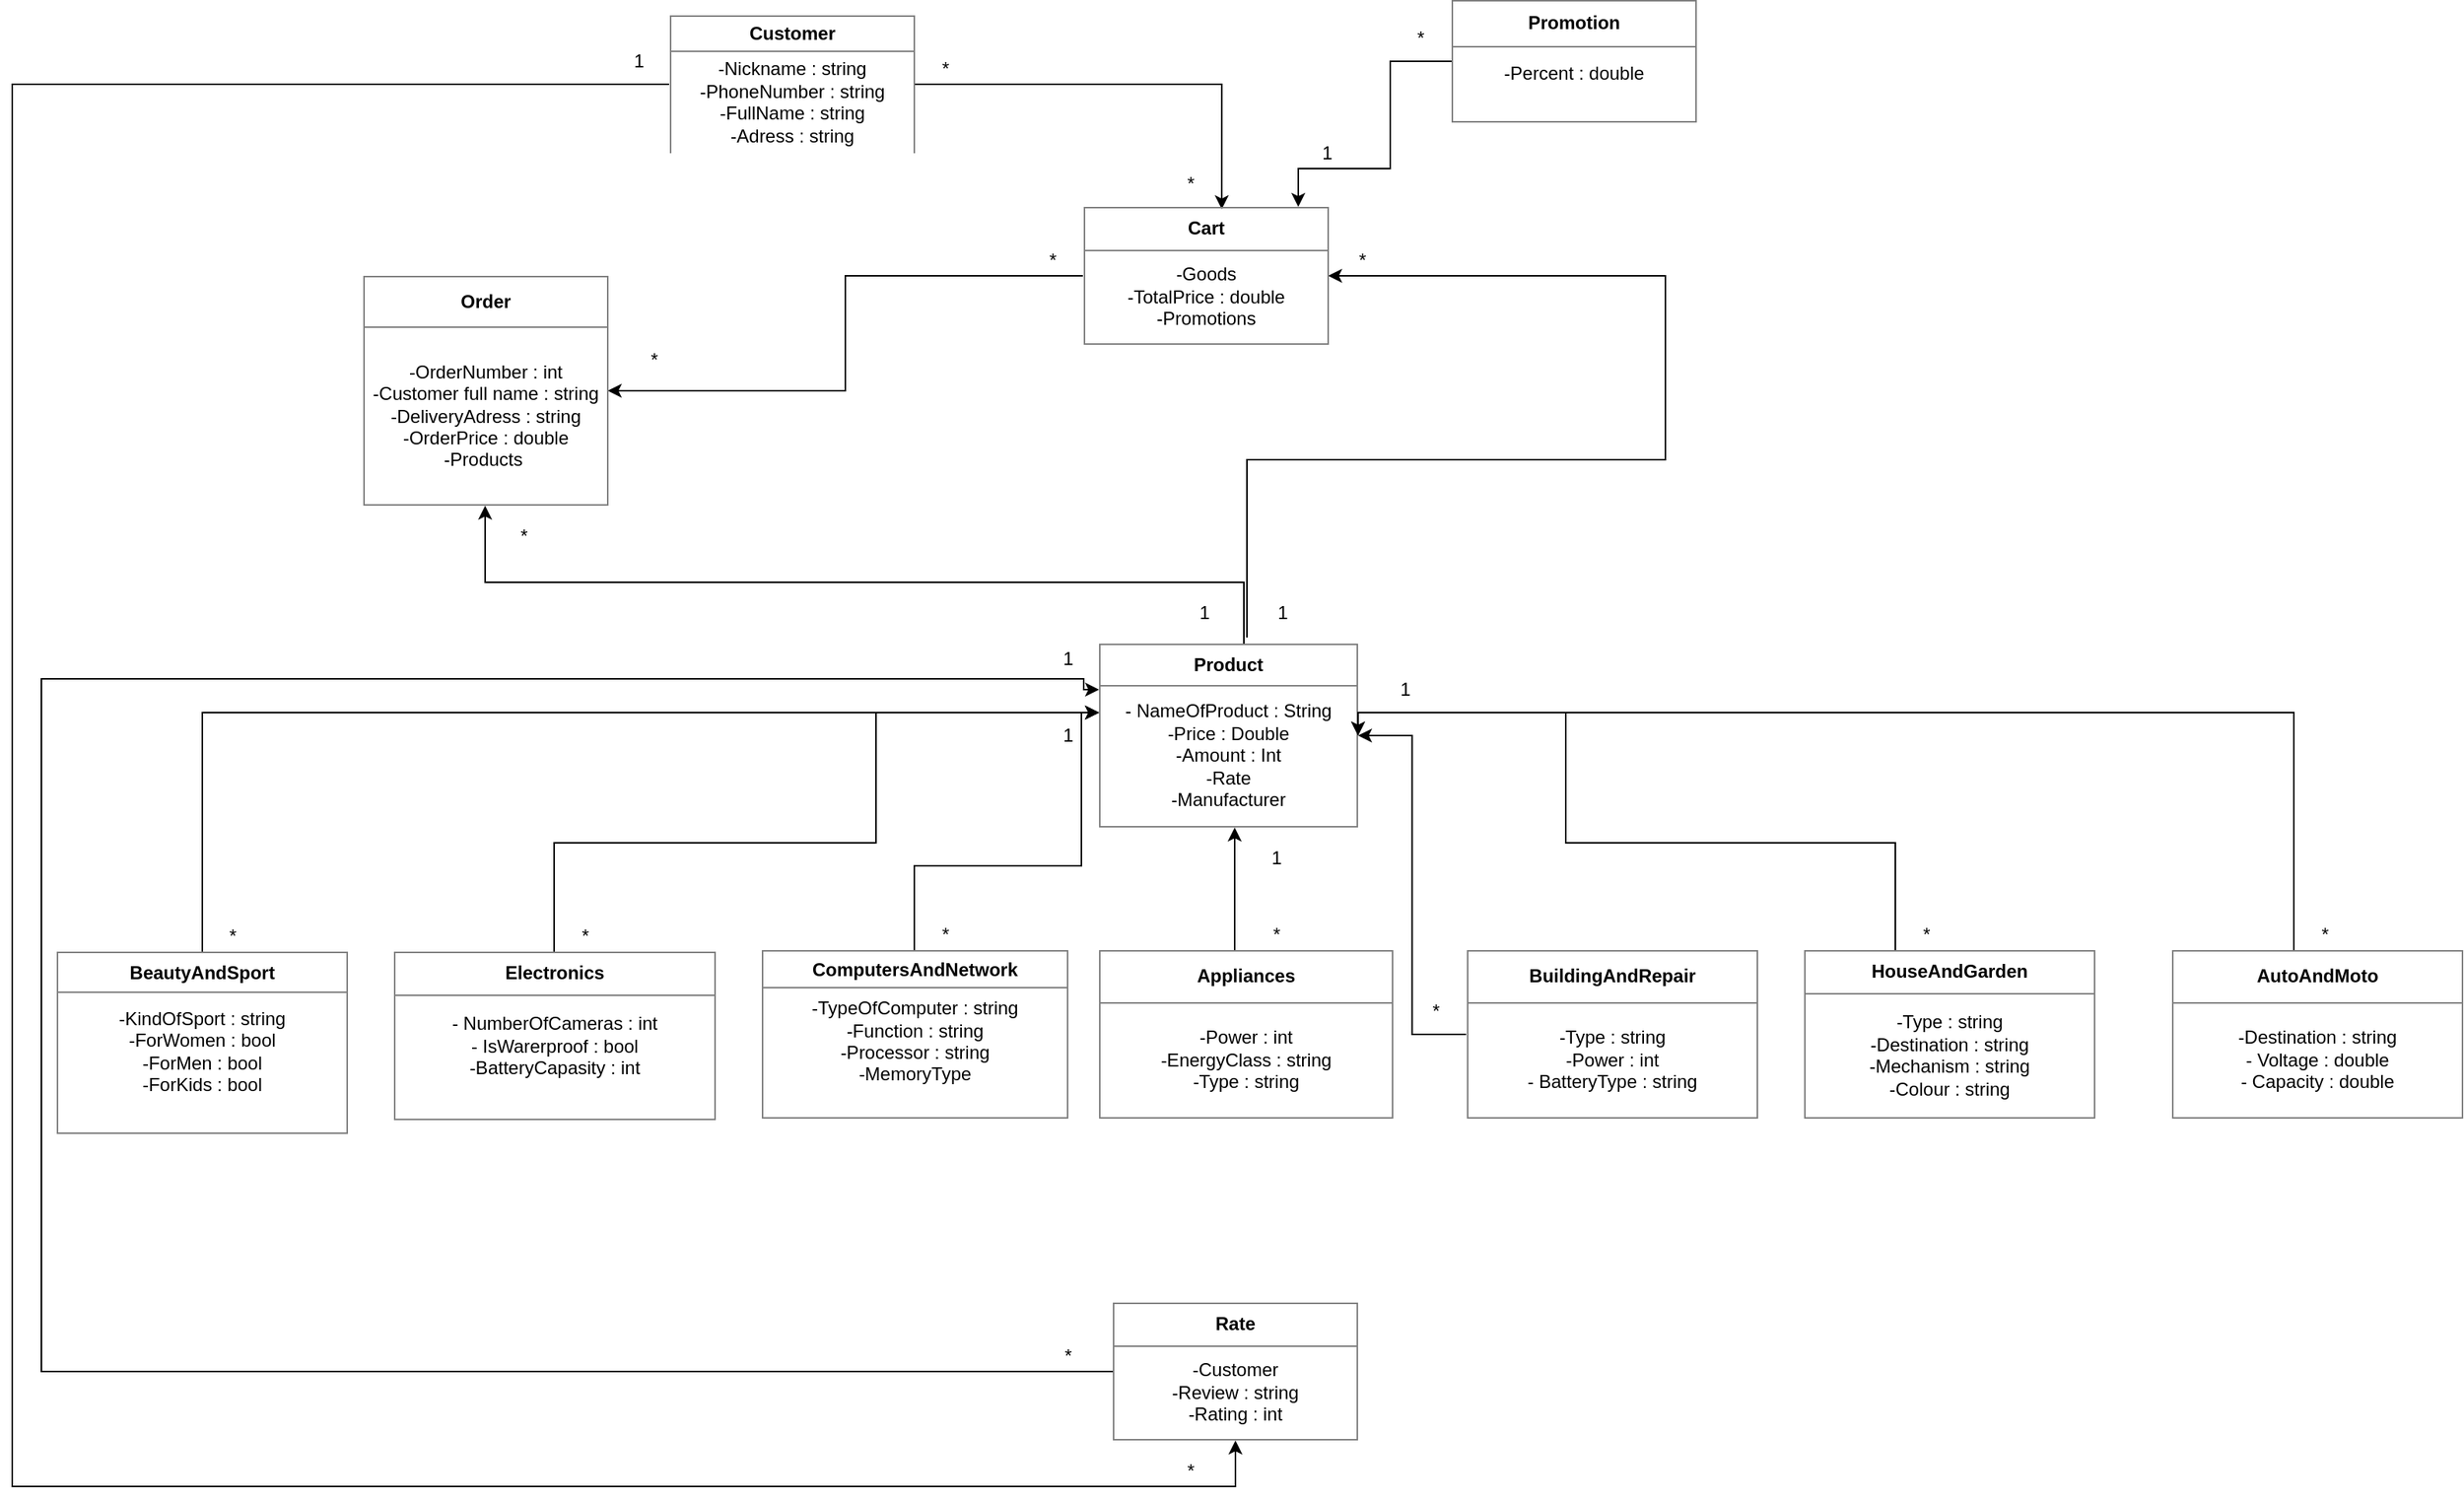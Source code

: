 <mxfile version="10.6.5" type="github"><diagram name="Page-1" id="9f46799a-70d6-7492-0946-bef42562c5a5"><mxGraphModel dx="2323" dy="1273" grid="1" gridSize="10" guides="1" tooltips="1" connect="1" arrows="1" fold="1" page="1" pageScale="1" pageWidth="1654" pageHeight="1169" background="#ffffff" math="0" shadow="0"><root><mxCell id="0"/><mxCell id="1" parent="0"/><mxCell id="RDBug3CCDUZKfXKjag2R-1" value="&lt;table border=&quot;1&quot; width=&quot;100%&quot; cellpadding=&quot;4&quot; style=&quot;width: 100% ; height: 100% ; border-collapse: collapse&quot;&gt;&lt;tbody&gt;&lt;tr&gt;&lt;th align=&quot;center&quot;&gt;Product&lt;/th&gt;&lt;/tr&gt;&lt;tr&gt;&lt;td align=&quot;center&quot;&gt;- NameOfProduct : String&lt;br&gt;-Price : Double&lt;br&gt;-Amount : Int&lt;br&gt;-Rate&lt;br&gt;-Manufacturer&lt;/td&gt;&lt;/tr&gt;&lt;/tbody&gt;&lt;/table&gt;" style="text;html=1;strokeColor=none;fillColor=none;overflow=fill;" parent="1" vertex="1"><mxGeometry x="740" y="600" width="169" height="120" as="geometry"/></mxCell><mxCell id="RDBug3CCDUZKfXKjag2R-11" style="edgeStyle=orthogonalEdgeStyle;rounded=0;orthogonalLoop=1;jettySize=auto;html=1;" parent="1" source="RDBug3CCDUZKfXKjag2R-5" edge="1"><mxGeometry relative="1" as="geometry"><Array as="points"><mxPoint x="384.5" y="730"/><mxPoint x="594.5" y="730"/><mxPoint x="594.5" y="645"/></Array><mxPoint x="740" y="645" as="targetPoint"/></mxGeometry></mxCell><mxCell id="RDBug3CCDUZKfXKjag2R-5" value="&lt;table border=&quot;1&quot; width=&quot;100%&quot; cellpadding=&quot;4&quot; style=&quot;width: 100% ; height: 100% ; border-collapse: collapse&quot;&gt;&lt;tbody&gt;&lt;tr&gt;&lt;th align=&quot;center&quot;&gt;Electronics&lt;/th&gt;&lt;/tr&gt;&lt;tr&gt;&lt;td align=&quot;center&quot;&gt;- NumberOfCameras : int&lt;br&gt;- IsWarerproof : bool&lt;br&gt;-BatteryCapasity : int&lt;br&gt;&lt;br&gt;&lt;/td&gt;&lt;/tr&gt;&lt;/tbody&gt;&lt;/table&gt;" style="text;html=1;strokeColor=none;fillColor=none;overflow=fill;" parent="1" vertex="1"><mxGeometry x="279.5" y="801" width="210" height="110" as="geometry"/></mxCell><mxCell id="RDBug3CCDUZKfXKjag2R-9" style="edgeStyle=orthogonalEdgeStyle;rounded=0;orthogonalLoop=1;jettySize=auto;html=1;" parent="1" source="RDBug3CCDUZKfXKjag2R-6" edge="1"><mxGeometry relative="1" as="geometry"><Array as="points"><mxPoint x="828.5" y="720"/><mxPoint x="828.5" y="720"/></Array><mxPoint x="829" y="720" as="targetPoint"/></mxGeometry></mxCell><mxCell id="RDBug3CCDUZKfXKjag2R-6" value="&lt;table border=&quot;1&quot; width=&quot;100%&quot; cellpadding=&quot;4&quot; style=&quot;width: 100% ; height: 100% ; border-collapse: collapse&quot;&gt;&lt;tbody&gt;&lt;tr&gt;&lt;th align=&quot;center&quot;&gt;Appliances&lt;/th&gt;&lt;/tr&gt;&lt;tr&gt;&lt;td align=&quot;center&quot;&gt;-Power : int&lt;br&gt;-EnergyClass : string&lt;br&gt;-Type : string&lt;br&gt;&lt;/td&gt;&lt;/tr&gt;&lt;/tbody&gt;&lt;/table&gt;" style="text;html=1;strokeColor=none;fillColor=none;overflow=fill;" parent="1" vertex="1"><mxGeometry x="739.5" y="800" width="192" height="110" as="geometry"/></mxCell><mxCell id="RDBug3CCDUZKfXKjag2R-10" style="edgeStyle=orthogonalEdgeStyle;rounded=0;orthogonalLoop=1;jettySize=auto;html=1;" parent="1" source="RDBug3CCDUZKfXKjag2R-7" edge="1"><mxGeometry relative="1" as="geometry"><Array as="points"><mxPoint x="619.5" y="745"/><mxPoint x="728.5" y="745"/><mxPoint x="728.5" y="645"/></Array><mxPoint x="740" y="645" as="targetPoint"/></mxGeometry></mxCell><mxCell id="RDBug3CCDUZKfXKjag2R-7" value="&lt;table border=&quot;1&quot; width=&quot;100%&quot; cellpadding=&quot;4&quot; style=&quot;width: 100% ; height: 100% ; border-collapse: collapse&quot;&gt;&lt;tbody&gt;&lt;tr&gt;&lt;th align=&quot;center&quot;&gt;ComputersAndNetwork&lt;/th&gt;&lt;/tr&gt;&lt;tr&gt;&lt;td align=&quot;center&quot;&gt;-TypeOfComputer : string&lt;br&gt;-Function : string&lt;br&gt;-Processor : string&lt;br&gt;-MemoryType&lt;br&gt;&lt;br&gt;&lt;/td&gt;&lt;/tr&gt;&lt;/tbody&gt;&lt;/table&gt;" style="text;html=1;strokeColor=none;fillColor=none;overflow=fill;" parent="1" vertex="1"><mxGeometry x="519.5" y="800" width="200" height="110" as="geometry"/></mxCell><mxCell id="RDBug3CCDUZKfXKjag2R-15" style="edgeStyle=orthogonalEdgeStyle;rounded=0;orthogonalLoop=1;jettySize=auto;html=1;entryX=1;entryY=0.5;entryDx=0;entryDy=0;" parent="1" source="RDBug3CCDUZKfXKjag2R-14" target="RDBug3CCDUZKfXKjag2R-1" edge="1"><mxGeometry relative="1" as="geometry"/></mxCell><mxCell id="RDBug3CCDUZKfXKjag2R-14" value="&lt;table border=&quot;1&quot; width=&quot;100%&quot; cellpadding=&quot;4&quot; style=&quot;width: 100% ; height: 100% ; border-collapse: collapse&quot;&gt;&lt;tbody&gt;&lt;tr&gt;&lt;th align=&quot;center&quot;&gt;BuildingAndRepair&lt;/th&gt;&lt;/tr&gt;&lt;tr&gt;&lt;td align=&quot;center&quot;&gt;-Type : string&lt;br&gt;-Power : int&lt;br&gt;- BatteryType : string&lt;/td&gt;&lt;/tr&gt;&lt;/tbody&gt;&lt;/table&gt;" style="text;html=1;strokeColor=none;fillColor=none;overflow=fill;" parent="1" vertex="1"><mxGeometry x="979.5" y="800" width="190" height="110" as="geometry"/></mxCell><mxCell id="RDBug3CCDUZKfXKjag2R-17" style="edgeStyle=orthogonalEdgeStyle;rounded=0;orthogonalLoop=1;jettySize=auto;html=1;entryX=1;entryY=0.5;entryDx=0;entryDy=0;" parent="1" source="RDBug3CCDUZKfXKjag2R-16" target="RDBug3CCDUZKfXKjag2R-1" edge="1"><mxGeometry relative="1" as="geometry"><Array as="points"><mxPoint x="1259.5" y="730"/><mxPoint x="1044.5" y="730"/><mxPoint x="1044.5" y="645"/></Array></mxGeometry></mxCell><mxCell id="RDBug3CCDUZKfXKjag2R-16" value="&lt;table border=&quot;1&quot; width=&quot;100%&quot; cellpadding=&quot;4&quot; style=&quot;width: 100% ; height: 100% ; border-collapse: collapse&quot;&gt;&lt;tbody&gt;&lt;tr&gt;&lt;th align=&quot;center&quot;&gt;HouseAndGarden&lt;/th&gt;&lt;/tr&gt;&lt;tr&gt;&lt;td align=&quot;center&quot;&gt;-Type : string&lt;br&gt;-Destination : string&lt;br&gt;-Mechanism : string&lt;br&gt;-Colour : string&lt;/td&gt;&lt;/tr&gt;&lt;/tbody&gt;&lt;/table&gt;" style="text;html=1;strokeColor=none;fillColor=none;overflow=fill;" parent="1" vertex="1"><mxGeometry x="1199.5" y="800" width="190" height="110" as="geometry"/></mxCell><mxCell id="RDBug3CCDUZKfXKjag2R-21" style="edgeStyle=orthogonalEdgeStyle;rounded=0;orthogonalLoop=1;jettySize=auto;html=1;entryX=1;entryY=0.5;entryDx=0;entryDy=0;" parent="1" source="RDBug3CCDUZKfXKjag2R-18" target="RDBug3CCDUZKfXKjag2R-1" edge="1"><mxGeometry relative="1" as="geometry"><Array as="points"><mxPoint x="1519.5" y="645"/></Array></mxGeometry></mxCell><mxCell id="RDBug3CCDUZKfXKjag2R-18" value="&lt;table border=&quot;1&quot; width=&quot;100%&quot; cellpadding=&quot;4&quot; style=&quot;width: 100% ; height: 100% ; border-collapse: collapse&quot;&gt;&lt;tbody&gt;&lt;tr&gt;&lt;th align=&quot;center&quot;&gt;AutoAndMoto&lt;/th&gt;&lt;/tr&gt;&lt;tr&gt;&lt;td align=&quot;center&quot;&gt;-Destination : string&lt;br&gt;- Voltage : double&lt;br&gt;- Capacity : double&lt;/td&gt;&lt;/tr&gt;&lt;/tbody&gt;&lt;/table&gt;" style="text;html=1;strokeColor=none;fillColor=none;overflow=fill;" parent="1" vertex="1"><mxGeometry x="1439.5" y="800" width="190" height="110" as="geometry"/></mxCell><mxCell id="RDBug3CCDUZKfXKjag2R-20" style="edgeStyle=orthogonalEdgeStyle;rounded=0;orthogonalLoop=1;jettySize=auto;html=1;" parent="1" source="RDBug3CCDUZKfXKjag2R-19" edge="1"><mxGeometry relative="1" as="geometry"><mxPoint x="740" y="645" as="targetPoint"/><Array as="points"><mxPoint x="154.5" y="645"/></Array></mxGeometry></mxCell><mxCell id="RDBug3CCDUZKfXKjag2R-19" value="&lt;table border=&quot;1&quot; width=&quot;100%&quot; cellpadding=&quot;4&quot; style=&quot;width: 100% ; height: 100% ; border-collapse: collapse&quot;&gt;&lt;tbody&gt;&lt;tr&gt;&lt;th align=&quot;center&quot;&gt;BeautyAndSport&lt;/th&gt;&lt;/tr&gt;&lt;tr&gt;&lt;td align=&quot;center&quot;&gt;-KindOfSport : string&lt;br&gt;-ForWomen : bool&lt;br&gt;-ForMen : bool&lt;br&gt;-ForKids : bool&lt;br&gt;&lt;br&gt;&lt;/td&gt;&lt;/tr&gt;&lt;/tbody&gt;&lt;/table&gt;" style="text;html=1;strokeColor=none;fillColor=none;overflow=fill;" parent="1" vertex="1"><mxGeometry x="60" y="801" width="190" height="119" as="geometry"/></mxCell><mxCell id="RDBug3CCDUZKfXKjag2R-29" style="edgeStyle=orthogonalEdgeStyle;rounded=0;orthogonalLoop=1;jettySize=auto;html=1;entryX=0.566;entryY=0.017;entryDx=0;entryDy=0;entryPerimeter=0;startArrow=none;startFill=0;" parent="1" source="RDBug3CCDUZKfXKjag2R-25" target="RDBug3CCDUZKfXKjag2R-26" edge="1"><mxGeometry relative="1" as="geometry"/></mxCell><mxCell id="_agTuKgtCUTH7FIEhTrw-62" style="edgeStyle=orthogonalEdgeStyle;rounded=0;orthogonalLoop=1;jettySize=auto;html=1;startArrow=none;startFill=0;endArrow=classic;endFill=1;entryX=0.5;entryY=1;entryDx=0;entryDy=0;" parent="1" source="RDBug3CCDUZKfXKjag2R-25" target="_agTuKgtCUTH7FIEhTrw-41" edge="1"><mxGeometry relative="1" as="geometry"><mxPoint x="30" y="530" as="targetPoint"/><Array as="points"><mxPoint x="31" y="235"/><mxPoint x="31" y="1150"/><mxPoint x="829" y="1150"/></Array></mxGeometry></mxCell><mxCell id="RDBug3CCDUZKfXKjag2R-25" value="&lt;table border=&quot;1&quot; width=&quot;100%&quot; cellpadding=&quot;4&quot; style=&quot;width: 100% ; height: 100% ; border-collapse: collapse&quot;&gt;&lt;tbody&gt;&lt;tr&gt;&lt;th align=&quot;center&quot;&gt;Customer&lt;/th&gt;&lt;/tr&gt;&lt;tr&gt;&lt;td align=&quot;center&quot;&gt;-Nickname : string&lt;br&gt;-PhoneNumber : string&lt;br&gt;-FullName : string&lt;br&gt;-Adress : string&lt;/td&gt;&lt;/tr&gt;&lt;/tbody&gt;&lt;/table&gt;" style="text;html=1;strokeColor=none;fillColor=none;overflow=fill;" parent="1" vertex="1"><mxGeometry x="459.5" y="190" width="160" height="90" as="geometry"/></mxCell><mxCell id="RDBug3CCDUZKfXKjag2R-31" style="edgeStyle=orthogonalEdgeStyle;rounded=0;orthogonalLoop=1;jettySize=auto;html=1;startArrow=classic;startFill=1;endArrow=none;endFill=0;" parent="1" source="RDBug3CCDUZKfXKjag2R-26" edge="1"><mxGeometry relative="1" as="geometry"><Array as="points"><mxPoint x="1109.5" y="360"/><mxPoint x="1109.5" y="480"/><mxPoint x="836.5" y="480"/></Array><mxPoint x="836.5" y="596" as="targetPoint"/></mxGeometry></mxCell><mxCell id="_agTuKgtCUTH7FIEhTrw-6" style="edgeStyle=orthogonalEdgeStyle;rounded=0;orthogonalLoop=1;jettySize=auto;html=1;" parent="1" source="RDBug3CCDUZKfXKjag2R-26" target="RDBug3CCDUZKfXKjag2R-27" edge="1"><mxGeometry relative="1" as="geometry"/></mxCell><mxCell id="_agTuKgtCUTH7FIEhTrw-29" style="edgeStyle=orthogonalEdgeStyle;rounded=0;orthogonalLoop=1;jettySize=auto;html=1;entryX=0;entryY=0.5;entryDx=0;entryDy=0;startArrow=classic;startFill=1;endArrow=none;endFill=0;" parent="1" source="RDBug3CCDUZKfXKjag2R-26" target="_agTuKgtCUTH7FIEhTrw-27" edge="1"><mxGeometry relative="1" as="geometry"><Array as="points"><mxPoint x="870" y="290"/><mxPoint x="930" y="290"/><mxPoint x="930" y="220"/></Array></mxGeometry></mxCell><mxCell id="RDBug3CCDUZKfXKjag2R-26" value="&lt;table border=&quot;1&quot; width=&quot;100%&quot; cellpadding=&quot;4&quot; style=&quot;width: 100% ; height: 100% ; border-collapse: collapse&quot;&gt;&lt;tbody&gt;&lt;tr&gt;&lt;th align=&quot;center&quot;&gt;Cart&lt;/th&gt;&lt;/tr&gt;&lt;tr&gt;&lt;td align=&quot;center&quot;&gt;-Goods&lt;br&gt;-TotalPrice : double&lt;br&gt;-Promotions&lt;/td&gt;&lt;/tr&gt;&lt;/tbody&gt;&lt;/table&gt;" style="text;html=1;strokeColor=none;fillColor=none;overflow=fill;" parent="1" vertex="1"><mxGeometry x="729.5" y="315" width="160" height="90" as="geometry"/></mxCell><mxCell id="RDBug3CCDUZKfXKjag2R-32" style="edgeStyle=orthogonalEdgeStyle;rounded=0;orthogonalLoop=1;jettySize=auto;html=1;startArrow=classic;startFill=1;endArrow=none;endFill=0;" parent="1" source="RDBug3CCDUZKfXKjag2R-27" edge="1"><mxGeometry relative="1" as="geometry"><Array as="points"><mxPoint x="339.5" y="560"/><mxPoint x="834.5" y="560"/></Array><mxPoint x="834.5" y="600" as="targetPoint"/></mxGeometry></mxCell><mxCell id="RDBug3CCDUZKfXKjag2R-27" value="&lt;table border=&quot;1&quot; width=&quot;100%&quot; cellpadding=&quot;4&quot; style=&quot;width: 100% ; height: 100% ; border-collapse: collapse&quot;&gt;&lt;tbody&gt;&lt;tr&gt;&lt;th align=&quot;center&quot;&gt;Order&lt;/th&gt;&lt;/tr&gt;&lt;tr&gt;&lt;td align=&quot;center&quot;&gt;-OrderNumber : int&lt;br&gt;-Customer full name : string&lt;br&gt;-DeliveryAdress : string&lt;br&gt;-OrderPrice : double&lt;br&gt;-Products&amp;nbsp;&lt;/td&gt;&lt;/tr&gt;&lt;/tbody&gt;&lt;/table&gt;" style="text;html=1;strokeColor=none;fillColor=none;overflow=fill;" parent="1" vertex="1"><mxGeometry x="259.5" y="360" width="160" height="150" as="geometry"/></mxCell><mxCell id="_agTuKgtCUTH7FIEhTrw-8" value="*" style="text;html=1;strokeColor=none;fillColor=none;align=center;verticalAlign=middle;whiteSpace=wrap;rounded=0;" parent="1" vertex="1"><mxGeometry x="619.5" y="215" width="40" height="20" as="geometry"/></mxCell><mxCell id="_agTuKgtCUTH7FIEhTrw-9" value="*" style="text;html=1;strokeColor=none;fillColor=none;align=center;verticalAlign=middle;whiteSpace=wrap;rounded=0;" parent="1" vertex="1"><mxGeometry x="779.5" y="290" width="40" height="20" as="geometry"/></mxCell><mxCell id="_agTuKgtCUTH7FIEhTrw-10" value="*" style="text;html=1;strokeColor=none;fillColor=none;align=center;verticalAlign=middle;whiteSpace=wrap;rounded=0;" parent="1" vertex="1"><mxGeometry x="689.5" y="340" width="40" height="20" as="geometry"/></mxCell><mxCell id="_agTuKgtCUTH7FIEhTrw-11" value="*" style="text;html=1;strokeColor=none;fillColor=none;align=center;verticalAlign=middle;whiteSpace=wrap;rounded=0;" parent="1" vertex="1"><mxGeometry x="429.5" y="405" width="40" height="20" as="geometry"/></mxCell><mxCell id="_agTuKgtCUTH7FIEhTrw-13" value="*" style="text;html=1;strokeColor=none;fillColor=none;align=center;verticalAlign=middle;whiteSpace=wrap;rounded=0;" parent="1" vertex="1"><mxGeometry x="892" y="340" width="40" height="20" as="geometry"/></mxCell><mxCell id="_agTuKgtCUTH7FIEhTrw-14" value="1" style="text;html=1;strokeColor=none;fillColor=none;align=center;verticalAlign=middle;whiteSpace=wrap;rounded=0;" parent="1" vertex="1"><mxGeometry x="839.5" y="570" width="40" height="20" as="geometry"/></mxCell><mxCell id="_agTuKgtCUTH7FIEhTrw-15" value="1" style="text;html=1;strokeColor=none;fillColor=none;align=center;verticalAlign=middle;whiteSpace=wrap;rounded=0;" parent="1" vertex="1"><mxGeometry x="789" y="570" width="40" height="20" as="geometry"/></mxCell><mxCell id="_agTuKgtCUTH7FIEhTrw-16" value="*" style="text;html=1;strokeColor=none;fillColor=none;align=center;verticalAlign=middle;whiteSpace=wrap;rounded=0;" parent="1" vertex="1"><mxGeometry x="344.5" y="520" width="40" height="20" as="geometry"/></mxCell><mxCell id="_agTuKgtCUTH7FIEhTrw-17" value="1" style="text;html=1;strokeColor=none;fillColor=none;align=center;verticalAlign=middle;whiteSpace=wrap;rounded=0;" parent="1" vertex="1"><mxGeometry x="699.5" y="650" width="40" height="20" as="geometry"/></mxCell><mxCell id="_agTuKgtCUTH7FIEhTrw-18" value="1" style="text;html=1;strokeColor=none;fillColor=none;align=center;verticalAlign=middle;whiteSpace=wrap;rounded=0;" parent="1" vertex="1"><mxGeometry x="835.5" y="730" width="40" height="20" as="geometry"/></mxCell><mxCell id="_agTuKgtCUTH7FIEhTrw-19" value="1" style="text;html=1;strokeColor=none;fillColor=none;align=center;verticalAlign=middle;whiteSpace=wrap;rounded=0;" parent="1" vertex="1"><mxGeometry x="919.5" y="620" width="40" height="20" as="geometry"/></mxCell><mxCell id="_agTuKgtCUTH7FIEhTrw-20" value="*" style="text;html=1;strokeColor=none;fillColor=none;align=center;verticalAlign=middle;whiteSpace=wrap;rounded=0;" parent="1" vertex="1"><mxGeometry x="154.5" y="781" width="40" height="20" as="geometry"/></mxCell><mxCell id="_agTuKgtCUTH7FIEhTrw-21" value="*" style="text;html=1;strokeColor=none;fillColor=none;align=center;verticalAlign=middle;whiteSpace=wrap;rounded=0;" parent="1" vertex="1"><mxGeometry x="384.5" y="781" width="40" height="20" as="geometry"/></mxCell><mxCell id="_agTuKgtCUTH7FIEhTrw-22" value="*" style="text;html=1;strokeColor=none;fillColor=none;align=center;verticalAlign=middle;whiteSpace=wrap;rounded=0;" parent="1" vertex="1"><mxGeometry x="619.5" y="780" width="40" height="20" as="geometry"/></mxCell><mxCell id="_agTuKgtCUTH7FIEhTrw-23" value="*" style="text;html=1;strokeColor=none;fillColor=none;align=center;verticalAlign=middle;whiteSpace=wrap;rounded=0;" parent="1" vertex="1"><mxGeometry x="835.5" y="780" width="40" height="20" as="geometry"/></mxCell><mxCell id="_agTuKgtCUTH7FIEhTrw-24" value="*" style="text;html=1;strokeColor=none;fillColor=none;align=center;verticalAlign=middle;whiteSpace=wrap;rounded=0;" parent="1" vertex="1"><mxGeometry x="939.5" y="830" width="40" height="20" as="geometry"/></mxCell><mxCell id="_agTuKgtCUTH7FIEhTrw-25" value="*" style="text;html=1;strokeColor=none;fillColor=none;align=center;verticalAlign=middle;whiteSpace=wrap;rounded=0;" parent="1" vertex="1"><mxGeometry x="1260" y="780" width="40" height="20" as="geometry"/></mxCell><mxCell id="_agTuKgtCUTH7FIEhTrw-26" value="*" style="text;html=1;strokeColor=none;fillColor=none;align=center;verticalAlign=middle;whiteSpace=wrap;rounded=0;" parent="1" vertex="1"><mxGeometry x="1520" y="780" width="40" height="20" as="geometry"/></mxCell><mxCell id="_agTuKgtCUTH7FIEhTrw-27" value="&lt;table border=&quot;1&quot; width=&quot;100%&quot; cellpadding=&quot;4&quot; style=&quot;width: 100% ; height: 100% ; border-collapse: collapse&quot;&gt;&lt;tbody&gt;&lt;tr&gt;&lt;th align=&quot;center&quot;&gt;Promotion&lt;/th&gt;&lt;/tr&gt;&lt;tr&gt;&lt;td align=&quot;center&quot;&gt;-Percent : double&lt;br&gt;&lt;br&gt;&lt;/td&gt;&lt;/tr&gt;&lt;/tbody&gt;&lt;/table&gt;" style="text;html=1;strokeColor=none;fillColor=none;overflow=fill;" parent="1" vertex="1"><mxGeometry x="970" y="180" width="160" height="80" as="geometry"/></mxCell><mxCell id="_agTuKgtCUTH7FIEhTrw-30" value="*" style="text;html=1;strokeColor=none;fillColor=none;align=center;verticalAlign=middle;whiteSpace=wrap;rounded=0;" parent="1" vertex="1"><mxGeometry x="930" y="195" width="40" height="20" as="geometry"/></mxCell><mxCell id="_agTuKgtCUTH7FIEhTrw-31" value="1" style="text;html=1;strokeColor=none;fillColor=none;align=center;verticalAlign=middle;whiteSpace=wrap;rounded=0;" parent="1" vertex="1"><mxGeometry x="869" y="270" width="40" height="20" as="geometry"/></mxCell><mxCell id="_agTuKgtCUTH7FIEhTrw-38" value="1" style="text;html=1;strokeColor=none;fillColor=none;align=center;verticalAlign=middle;whiteSpace=wrap;rounded=0;" parent="1" vertex="1"><mxGeometry x="420" y="210" width="40" height="20" as="geometry"/></mxCell><mxCell id="_agTuKgtCUTH7FIEhTrw-43" style="edgeStyle=orthogonalEdgeStyle;rounded=0;orthogonalLoop=1;jettySize=auto;html=1;startArrow=none;startFill=0;endArrow=classic;endFill=1;entryX=0;entryY=0.25;entryDx=0;entryDy=0;" parent="1" source="_agTuKgtCUTH7FIEhTrw-41" target="RDBug3CCDUZKfXKjag2R-1" edge="1"><mxGeometry relative="1" as="geometry"><mxPoint x="680" y="710" as="targetPoint"/><Array as="points"><mxPoint x="50" y="1075"/><mxPoint x="50" y="623"/><mxPoint x="730" y="623"/><mxPoint x="730" y="630"/></Array></mxGeometry></mxCell><mxCell id="_agTuKgtCUTH7FIEhTrw-41" value="&lt;table border=&quot;1&quot; width=&quot;100%&quot; cellpadding=&quot;4&quot; style=&quot;width: 100% ; height: 100% ; border-collapse: collapse&quot;&gt;&lt;tbody&gt;&lt;tr&gt;&lt;th align=&quot;center&quot;&gt;Rate&lt;/th&gt;&lt;/tr&gt;&lt;tr&gt;&lt;td align=&quot;center&quot;&gt;-Customer&lt;br&gt;-Review : string&lt;br&gt;-Rating : int&lt;/td&gt;&lt;/tr&gt;&lt;/tbody&gt;&lt;/table&gt;" style="text;html=1;strokeColor=none;fillColor=none;overflow=fill;" parent="1" vertex="1"><mxGeometry x="749" y="1030" width="160" height="90" as="geometry"/></mxCell><mxCell id="_agTuKgtCUTH7FIEhTrw-52" value="*" style="text;html=1;strokeColor=none;fillColor=none;align=center;verticalAlign=middle;whiteSpace=wrap;rounded=0;" parent="1" vertex="1"><mxGeometry x="700" y="1055" width="40" height="20" as="geometry"/></mxCell><mxCell id="_agTuKgtCUTH7FIEhTrw-63" value="*" style="text;html=1;strokeColor=none;fillColor=none;align=center;verticalAlign=middle;whiteSpace=wrap;rounded=0;" parent="1" vertex="1"><mxGeometry x="779.5" y="1130" width="40" height="20" as="geometry"/></mxCell><mxCell id="7q3S8S42WtvBGQdbS4Zt-1" value="1" style="text;html=1;strokeColor=none;fillColor=none;align=center;verticalAlign=middle;whiteSpace=wrap;rounded=0;" vertex="1" parent="1"><mxGeometry x="699.5" y="600" width="40" height="20" as="geometry"/></mxCell></root></mxGraphModel></diagram></mxfile>